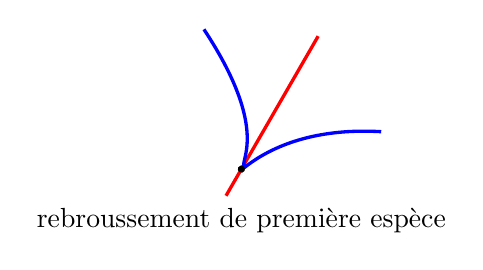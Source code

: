 \begin{tikzpicture}[scale=1.3]

\begin{scope}[rotate=60]
  \draw[very thick, red] (0,0)--+(1.5,0)--+(-0.3,0);
  \draw [very thick, color=blue] (1,-1) .. controls (0.5,0) and (-0.2,0) .. (0.05,0) .. controls (0.1,0.05) and (0.5,0) .. (1,1);
 \fill (0,0) circle (1pt);
\end{scope}
\node at (0,-0.5) {rebroussement de premi\`ere esp\`ece};
\end{tikzpicture}
